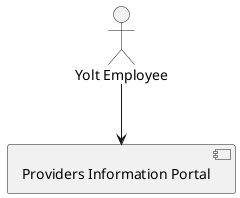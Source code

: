 @startuml
actor "Yolt Employee" as yolt_employee

[Providers Information Portal] as pip

yolt_employee --> pip

@enduml
